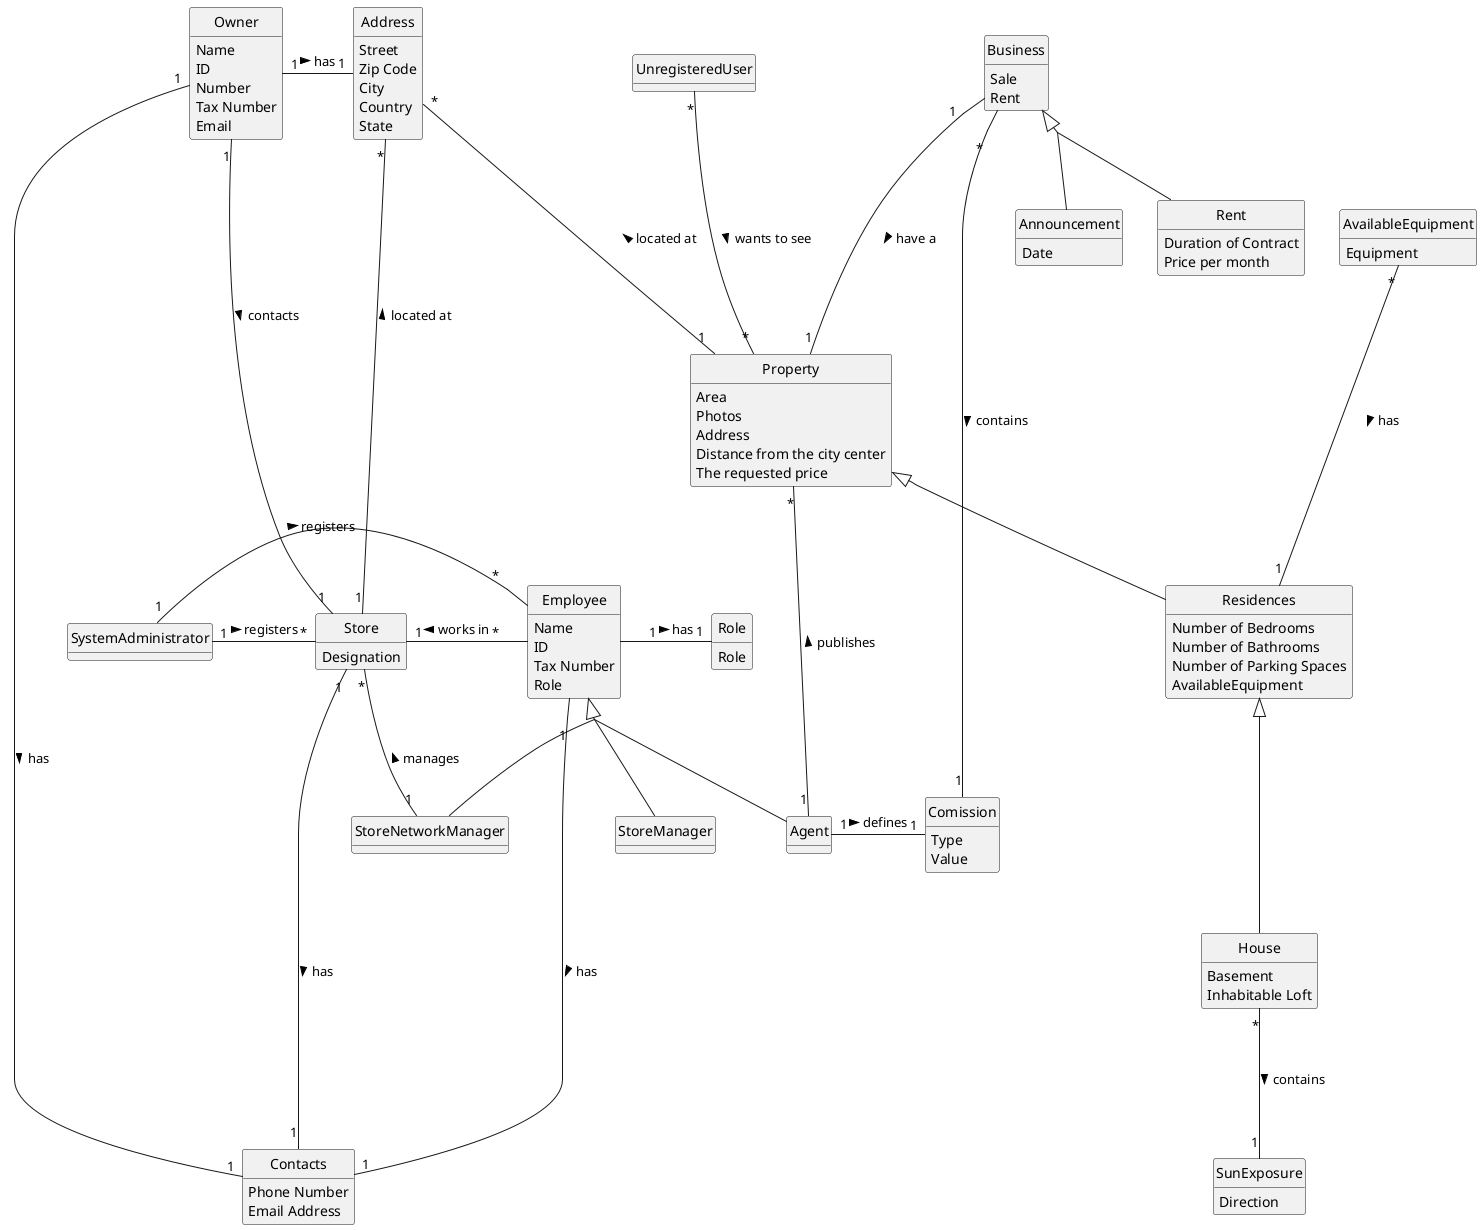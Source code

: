 @startuml

skinparam groupInheritance 2
skinparam monochrome true
skinparam packageStyle rectangle
skinparam shadowing false
skinparam classAttributeIconSize 0



hide circle
hide methods



class Address
class Agent
class Announcement
class AvailableEquipment

class Business

class Comission
class Contacts

class Employee

class House

class Owner

class Property

class Rent
class Residences
class Role

class Store
class StoreManager
class StoreNetworkManager
class SunExposure
class SystemAdministrator

class UnregisteredUser



class Address {
Street
Zip Code
City
Country
State
}

class Agent {
}

class Announcement {
Date
}

class AvailableEquipment {
Equipment
}



class Business {
Sale
Rent
}



class Comission {
Type
Value
}

class Contacts {
Phone Number
Email Address
}



class Employee {
Name
ID
Tax Number
Role
}



class House {
Basement
Inhabitable Loft
}



class Owner {
Name
ID
Number
Tax Number
Email
}



class Property {
Area
Photos
Address
Distance from the city center
The requested price
}



class Rent {
Duration of Contract
Price per month
}

class Residences {
Number of Bedrooms
Number of Bathrooms
Number of Parking Spaces
AvailableEquipment
}

class Role {
Role
}



class Store {
Designation
}

class StoreManager {
}

class StoreNetworkManager {
}

class SunExposure {
Direction
}

class SystemAdministrator {
}



class UnregisteredUser {
}



Address "*" --- "1" Store : located at <
Address "*" --- "1" Property : located at <
Agent "1" - "1" Comission : defines >
AvailableEquipment "*" --- "1" Residences: has >

Business  <|--  Announcement
Business "1" --- "1" Property : have a >
Business "*" --- "1" Comission : contains >
Business <|-- Rent

Contacts "1" ----- "1" Store: has <

Employee "1" - "1" Role : has >
Employee <|--  StoreNetworkManager
Employee <|--  StoreManager
Employee <|-- Agent
Employee "1" -- "1" Contacts: has >

House "*" --- "1" SunExposure : contains >

Owner "1" ---- "1" Store: contacts >
Owner "1" - "1" Address: has >
Owner "1" -- "1" Contacts: has >

Property <|-- Residences
Property "*" --- "1" Agent: publishes <

Residences <|--- House

Store "1" - "*" Employee : works in <
Store "*" - "1" StoreNetworkManager  : manages <
SystemAdministrator "1" - "*" Store : registers >
SystemAdministrator "1" - "*" Employee : registers >

UnregisteredUser "*" --- "*" Property: wants to see >


@enduml